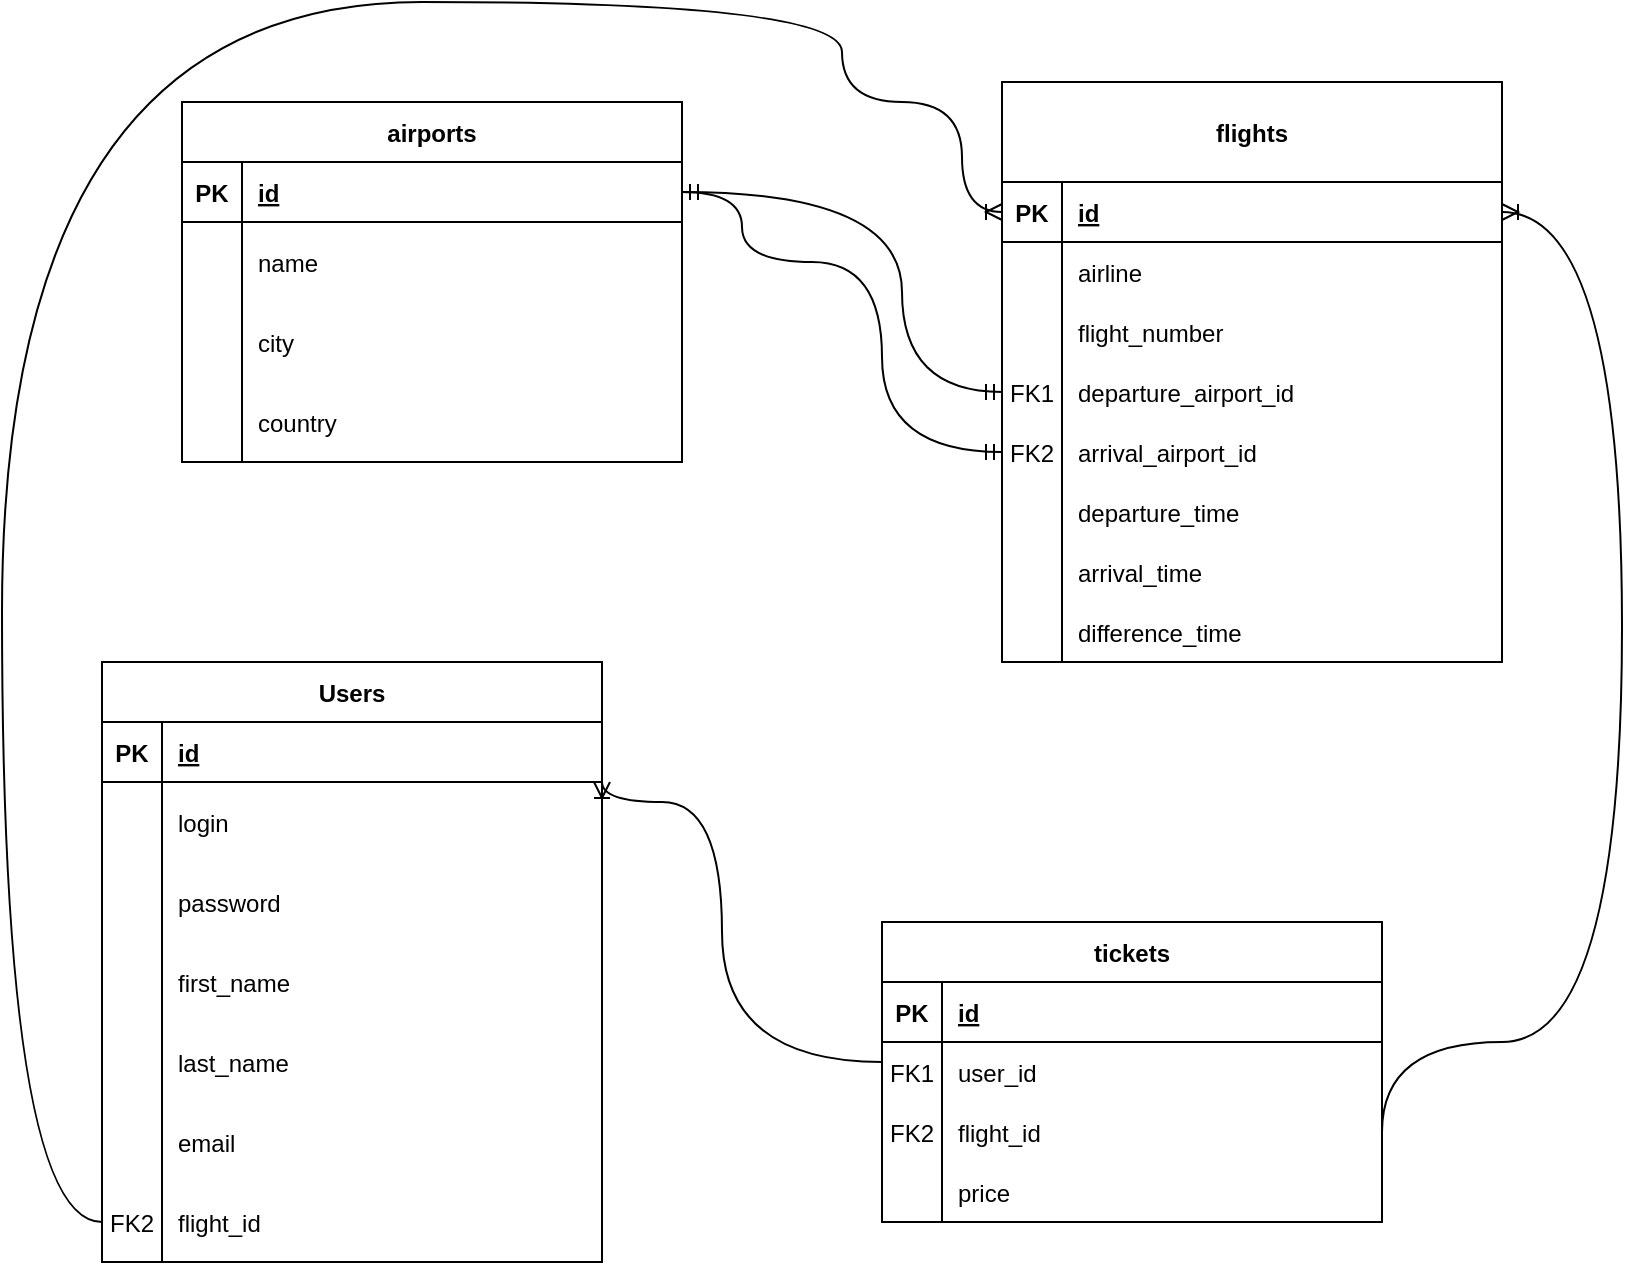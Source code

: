<mxfile version="21.0.2" type="device"><diagram id="R2lEEEUBdFMjLlhIrx00" name="Page-1"><mxGraphModel dx="1434" dy="801" grid="1" gridSize="10" guides="1" tooltips="1" connect="1" arrows="1" fold="1" page="1" pageScale="1" pageWidth="850" pageHeight="1100" math="0" shadow="0" extFonts="Permanent Marker^https://fonts.googleapis.com/css?family=Permanent+Marker"><root><mxCell id="0"/><mxCell id="1" parent="0"/><mxCell id="C-vyLk0tnHw3VtMMgP7b-2" value="flights" style="shape=table;startSize=50;container=1;collapsible=1;childLayout=tableLayout;fixedRows=1;rowLines=0;fontStyle=1;align=center;resizeLast=1;" parent="1" vertex="1"><mxGeometry x="520" y="50" width="250" height="290" as="geometry"><mxRectangle x="480" y="60" width="80" height="50" as="alternateBounds"/></mxGeometry></mxCell><mxCell id="C-vyLk0tnHw3VtMMgP7b-3" value="" style="shape=partialRectangle;collapsible=0;dropTarget=0;pointerEvents=0;fillColor=none;points=[[0,0.5],[1,0.5]];portConstraint=eastwest;top=0;left=0;right=0;bottom=1;" parent="C-vyLk0tnHw3VtMMgP7b-2" vertex="1"><mxGeometry y="50" width="250" height="30" as="geometry"/></mxCell><mxCell id="C-vyLk0tnHw3VtMMgP7b-4" value="PK" style="shape=partialRectangle;overflow=hidden;connectable=0;fillColor=none;top=0;left=0;bottom=0;right=0;fontStyle=1;" parent="C-vyLk0tnHw3VtMMgP7b-3" vertex="1"><mxGeometry width="30" height="30" as="geometry"><mxRectangle width="30" height="30" as="alternateBounds"/></mxGeometry></mxCell><mxCell id="C-vyLk0tnHw3VtMMgP7b-5" value="id" style="shape=partialRectangle;overflow=hidden;connectable=0;fillColor=none;top=0;left=0;bottom=0;right=0;align=left;spacingLeft=6;fontStyle=5;" parent="C-vyLk0tnHw3VtMMgP7b-3" vertex="1"><mxGeometry x="30" width="220" height="30" as="geometry"><mxRectangle width="220" height="30" as="alternateBounds"/></mxGeometry></mxCell><mxCell id="C-vyLk0tnHw3VtMMgP7b-6" value="" style="shape=partialRectangle;collapsible=0;dropTarget=0;pointerEvents=0;fillColor=none;points=[[0,0.5],[1,0.5]];portConstraint=eastwest;top=0;left=0;right=0;bottom=0;" parent="C-vyLk0tnHw3VtMMgP7b-2" vertex="1"><mxGeometry y="80" width="250" height="30" as="geometry"/></mxCell><mxCell id="C-vyLk0tnHw3VtMMgP7b-7" value="" style="shape=partialRectangle;overflow=hidden;connectable=0;fillColor=none;top=0;left=0;bottom=0;right=0;" parent="C-vyLk0tnHw3VtMMgP7b-6" vertex="1"><mxGeometry width="30" height="30" as="geometry"><mxRectangle width="30" height="30" as="alternateBounds"/></mxGeometry></mxCell><mxCell id="C-vyLk0tnHw3VtMMgP7b-8" value="airline" style="shape=partialRectangle;overflow=hidden;connectable=0;fillColor=none;top=0;left=0;bottom=0;right=0;align=left;spacingLeft=6;" parent="C-vyLk0tnHw3VtMMgP7b-6" vertex="1"><mxGeometry x="30" width="220" height="30" as="geometry"><mxRectangle width="220" height="30" as="alternateBounds"/></mxGeometry></mxCell><mxCell id="C-vyLk0tnHw3VtMMgP7b-9" value="" style="shape=partialRectangle;collapsible=0;dropTarget=0;pointerEvents=0;fillColor=none;points=[[0,0.5],[1,0.5]];portConstraint=eastwest;top=0;left=0;right=0;bottom=0;" parent="C-vyLk0tnHw3VtMMgP7b-2" vertex="1"><mxGeometry y="110" width="250" height="30" as="geometry"/></mxCell><mxCell id="C-vyLk0tnHw3VtMMgP7b-10" value="" style="shape=partialRectangle;overflow=hidden;connectable=0;fillColor=none;top=0;left=0;bottom=0;right=0;" parent="C-vyLk0tnHw3VtMMgP7b-9" vertex="1"><mxGeometry width="30" height="30" as="geometry"><mxRectangle width="30" height="30" as="alternateBounds"/></mxGeometry></mxCell><mxCell id="C-vyLk0tnHw3VtMMgP7b-11" value="flight_number" style="shape=partialRectangle;overflow=hidden;connectable=0;fillColor=none;top=0;left=0;bottom=0;right=0;align=left;spacingLeft=6;" parent="C-vyLk0tnHw3VtMMgP7b-9" vertex="1"><mxGeometry x="30" width="220" height="30" as="geometry"><mxRectangle width="220" height="30" as="alternateBounds"/></mxGeometry></mxCell><mxCell id="Pvsi8UqRbeDtRE3w_zkS-21" value="" style="shape=partialRectangle;collapsible=0;dropTarget=0;pointerEvents=0;fillColor=none;points=[[0,0.5],[1,0.5]];portConstraint=eastwest;top=0;left=0;right=0;bottom=0;" parent="C-vyLk0tnHw3VtMMgP7b-2" vertex="1"><mxGeometry y="140" width="250" height="30" as="geometry"/></mxCell><mxCell id="Pvsi8UqRbeDtRE3w_zkS-22" value="" style="shape=partialRectangle;overflow=hidden;connectable=0;fillColor=none;top=0;left=0;bottom=0;right=0;" parent="Pvsi8UqRbeDtRE3w_zkS-21" vertex="1"><mxGeometry width="30" height="30" as="geometry"><mxRectangle width="30" height="30" as="alternateBounds"/></mxGeometry></mxCell><mxCell id="Pvsi8UqRbeDtRE3w_zkS-23" value="departure_airport_id" style="shape=partialRectangle;overflow=hidden;connectable=0;fillColor=none;top=0;left=0;bottom=0;right=0;align=left;spacingLeft=6;" parent="Pvsi8UqRbeDtRE3w_zkS-21" vertex="1"><mxGeometry x="30" width="220" height="30" as="geometry"><mxRectangle width="220" height="30" as="alternateBounds"/></mxGeometry></mxCell><mxCell id="Pvsi8UqRbeDtRE3w_zkS-24" value="" style="shape=partialRectangle;collapsible=0;dropTarget=0;pointerEvents=0;fillColor=none;points=[[0,0.5],[1,0.5]];portConstraint=eastwest;top=0;left=0;right=0;bottom=0;" parent="C-vyLk0tnHw3VtMMgP7b-2" vertex="1"><mxGeometry y="170" width="250" height="30" as="geometry"/></mxCell><mxCell id="Pvsi8UqRbeDtRE3w_zkS-25" value="FK2" style="shape=partialRectangle;overflow=hidden;connectable=0;fillColor=none;top=0;left=0;bottom=0;right=0;" parent="Pvsi8UqRbeDtRE3w_zkS-24" vertex="1"><mxGeometry width="30" height="30" as="geometry"><mxRectangle width="30" height="30" as="alternateBounds"/></mxGeometry></mxCell><mxCell id="Pvsi8UqRbeDtRE3w_zkS-26" value="arrival_airport_id" style="shape=partialRectangle;overflow=hidden;connectable=0;fillColor=none;top=0;left=0;bottom=0;right=0;align=left;spacingLeft=6;" parent="Pvsi8UqRbeDtRE3w_zkS-24" vertex="1"><mxGeometry x="30" width="220" height="30" as="geometry"><mxRectangle width="220" height="30" as="alternateBounds"/></mxGeometry></mxCell><mxCell id="Pvsi8UqRbeDtRE3w_zkS-27" value="" style="shape=partialRectangle;collapsible=0;dropTarget=0;pointerEvents=0;fillColor=none;points=[[0,0.5],[1,0.5]];portConstraint=eastwest;top=0;left=0;right=0;bottom=0;" parent="C-vyLk0tnHw3VtMMgP7b-2" vertex="1"><mxGeometry y="200" width="250" height="30" as="geometry"/></mxCell><mxCell id="Pvsi8UqRbeDtRE3w_zkS-28" value="" style="shape=partialRectangle;overflow=hidden;connectable=0;fillColor=none;top=0;left=0;bottom=0;right=0;" parent="Pvsi8UqRbeDtRE3w_zkS-27" vertex="1"><mxGeometry width="30" height="30" as="geometry"><mxRectangle width="30" height="30" as="alternateBounds"/></mxGeometry></mxCell><mxCell id="Pvsi8UqRbeDtRE3w_zkS-29" value="departure_time" style="shape=partialRectangle;overflow=hidden;connectable=0;fillColor=none;top=0;left=0;bottom=0;right=0;align=left;spacingLeft=6;" parent="Pvsi8UqRbeDtRE3w_zkS-27" vertex="1"><mxGeometry x="30" width="220" height="30" as="geometry"><mxRectangle width="220" height="30" as="alternateBounds"/></mxGeometry></mxCell><mxCell id="Pvsi8UqRbeDtRE3w_zkS-30" value="" style="shape=partialRectangle;collapsible=0;dropTarget=0;pointerEvents=0;fillColor=none;points=[[0,0.5],[1,0.5]];portConstraint=eastwest;top=0;left=0;right=0;bottom=0;" parent="C-vyLk0tnHw3VtMMgP7b-2" vertex="1"><mxGeometry y="230" width="250" height="30" as="geometry"/></mxCell><mxCell id="Pvsi8UqRbeDtRE3w_zkS-31" value="" style="shape=partialRectangle;overflow=hidden;connectable=0;fillColor=none;top=0;left=0;bottom=0;right=0;" parent="Pvsi8UqRbeDtRE3w_zkS-30" vertex="1"><mxGeometry width="30" height="30" as="geometry"><mxRectangle width="30" height="30" as="alternateBounds"/></mxGeometry></mxCell><mxCell id="Pvsi8UqRbeDtRE3w_zkS-32" value="arrival_time" style="shape=partialRectangle;overflow=hidden;connectable=0;fillColor=none;top=0;left=0;bottom=0;right=0;align=left;spacingLeft=6;" parent="Pvsi8UqRbeDtRE3w_zkS-30" vertex="1"><mxGeometry x="30" width="220" height="30" as="geometry"><mxRectangle width="220" height="30" as="alternateBounds"/></mxGeometry></mxCell><mxCell id="xRj4biYGGi2WRJEpQtEO-2" value="" style="shape=partialRectangle;collapsible=0;dropTarget=0;pointerEvents=0;fillColor=none;points=[[0,0.5],[1,0.5]];portConstraint=eastwest;top=0;left=0;right=0;bottom=0;" vertex="1" parent="C-vyLk0tnHw3VtMMgP7b-2"><mxGeometry y="260" width="250" height="30" as="geometry"/></mxCell><mxCell id="xRj4biYGGi2WRJEpQtEO-3" value="" style="shape=partialRectangle;overflow=hidden;connectable=0;fillColor=none;top=0;left=0;bottom=0;right=0;" vertex="1" parent="xRj4biYGGi2WRJEpQtEO-2"><mxGeometry width="30" height="30" as="geometry"><mxRectangle width="30" height="30" as="alternateBounds"/></mxGeometry></mxCell><mxCell id="xRj4biYGGi2WRJEpQtEO-4" value="difference_time" style="shape=partialRectangle;overflow=hidden;connectable=0;fillColor=none;top=0;left=0;bottom=0;right=0;align=left;spacingLeft=6;" vertex="1" parent="xRj4biYGGi2WRJEpQtEO-2"><mxGeometry x="30" width="220" height="30" as="geometry"><mxRectangle width="220" height="30" as="alternateBounds"/></mxGeometry></mxCell><mxCell id="C-vyLk0tnHw3VtMMgP7b-23" value="airports" style="shape=table;startSize=30;container=1;collapsible=1;childLayout=tableLayout;fixedRows=1;rowLines=0;fontStyle=1;align=center;resizeLast=1;" parent="1" vertex="1"><mxGeometry x="110" y="60" width="250" height="180" as="geometry"/></mxCell><mxCell id="C-vyLk0tnHw3VtMMgP7b-24" value="" style="shape=partialRectangle;collapsible=0;dropTarget=0;pointerEvents=0;fillColor=none;points=[[0,0.5],[1,0.5]];portConstraint=eastwest;top=0;left=0;right=0;bottom=1;" parent="C-vyLk0tnHw3VtMMgP7b-23" vertex="1"><mxGeometry y="30" width="250" height="30" as="geometry"/></mxCell><mxCell id="C-vyLk0tnHw3VtMMgP7b-25" value="PK" style="shape=partialRectangle;overflow=hidden;connectable=0;fillColor=none;top=0;left=0;bottom=0;right=0;fontStyle=1;" parent="C-vyLk0tnHw3VtMMgP7b-24" vertex="1"><mxGeometry width="30" height="30" as="geometry"><mxRectangle width="30" height="30" as="alternateBounds"/></mxGeometry></mxCell><mxCell id="C-vyLk0tnHw3VtMMgP7b-26" value="id" style="shape=partialRectangle;overflow=hidden;connectable=0;fillColor=none;top=0;left=0;bottom=0;right=0;align=left;spacingLeft=6;fontStyle=5;" parent="C-vyLk0tnHw3VtMMgP7b-24" vertex="1"><mxGeometry x="30" width="220" height="30" as="geometry"><mxRectangle width="220" height="30" as="alternateBounds"/></mxGeometry></mxCell><mxCell id="C-vyLk0tnHw3VtMMgP7b-27" value="" style="shape=partialRectangle;collapsible=0;dropTarget=0;pointerEvents=0;fillColor=none;points=[[0,0.5],[1,0.5]];portConstraint=eastwest;top=0;left=0;right=0;bottom=0;" parent="C-vyLk0tnHw3VtMMgP7b-23" vertex="1"><mxGeometry y="60" width="250" height="40" as="geometry"/></mxCell><mxCell id="C-vyLk0tnHw3VtMMgP7b-28" value="" style="shape=partialRectangle;overflow=hidden;connectable=0;fillColor=none;top=0;left=0;bottom=0;right=0;" parent="C-vyLk0tnHw3VtMMgP7b-27" vertex="1"><mxGeometry width="30" height="40" as="geometry"><mxRectangle width="30" height="40" as="alternateBounds"/></mxGeometry></mxCell><mxCell id="C-vyLk0tnHw3VtMMgP7b-29" value="name" style="shape=partialRectangle;overflow=hidden;connectable=0;fillColor=none;top=0;left=0;bottom=0;right=0;align=left;spacingLeft=6;" parent="C-vyLk0tnHw3VtMMgP7b-27" vertex="1"><mxGeometry x="30" width="220" height="40" as="geometry"><mxRectangle width="220" height="40" as="alternateBounds"/></mxGeometry></mxCell><mxCell id="Pvsi8UqRbeDtRE3w_zkS-2" value="" style="shape=partialRectangle;collapsible=0;dropTarget=0;pointerEvents=0;fillColor=none;points=[[0,0.5],[1,0.5]];portConstraint=eastwest;top=0;left=0;right=0;bottom=0;" parent="C-vyLk0tnHw3VtMMgP7b-23" vertex="1"><mxGeometry y="100" width="250" height="40" as="geometry"/></mxCell><mxCell id="Pvsi8UqRbeDtRE3w_zkS-3" value="" style="shape=partialRectangle;overflow=hidden;connectable=0;fillColor=none;top=0;left=0;bottom=0;right=0;" parent="Pvsi8UqRbeDtRE3w_zkS-2" vertex="1"><mxGeometry width="30" height="40" as="geometry"><mxRectangle width="30" height="40" as="alternateBounds"/></mxGeometry></mxCell><mxCell id="Pvsi8UqRbeDtRE3w_zkS-4" value="city" style="shape=partialRectangle;overflow=hidden;connectable=0;fillColor=none;top=0;left=0;bottom=0;right=0;align=left;spacingLeft=6;" parent="Pvsi8UqRbeDtRE3w_zkS-2" vertex="1"><mxGeometry x="30" width="220" height="40" as="geometry"><mxRectangle width="220" height="40" as="alternateBounds"/></mxGeometry></mxCell><mxCell id="Pvsi8UqRbeDtRE3w_zkS-5" value="" style="shape=partialRectangle;collapsible=0;dropTarget=0;pointerEvents=0;fillColor=none;points=[[0,0.5],[1,0.5]];portConstraint=eastwest;top=0;left=0;right=0;bottom=0;" parent="C-vyLk0tnHw3VtMMgP7b-23" vertex="1"><mxGeometry y="140" width="250" height="40" as="geometry"/></mxCell><mxCell id="Pvsi8UqRbeDtRE3w_zkS-6" value="" style="shape=partialRectangle;overflow=hidden;connectable=0;fillColor=none;top=0;left=0;bottom=0;right=0;" parent="Pvsi8UqRbeDtRE3w_zkS-5" vertex="1"><mxGeometry width="30" height="40" as="geometry"><mxRectangle width="30" height="40" as="alternateBounds"/></mxGeometry></mxCell><mxCell id="Pvsi8UqRbeDtRE3w_zkS-7" value="country" style="shape=partialRectangle;overflow=hidden;connectable=0;fillColor=none;top=0;left=0;bottom=0;right=0;align=left;spacingLeft=6;" parent="Pvsi8UqRbeDtRE3w_zkS-5" vertex="1"><mxGeometry x="30" width="220" height="40" as="geometry"><mxRectangle width="220" height="40" as="alternateBounds"/></mxGeometry></mxCell><mxCell id="Pvsi8UqRbeDtRE3w_zkS-36" value="FK1" style="shape=partialRectangle;overflow=hidden;connectable=0;fillColor=none;top=0;left=0;bottom=0;right=0;" parent="1" vertex="1"><mxGeometry x="520" y="190" width="30" height="30" as="geometry"><mxRectangle width="30" height="30" as="alternateBounds"/></mxGeometry></mxCell><mxCell id="Pvsi8UqRbeDtRE3w_zkS-66" value="tickets" style="shape=table;startSize=30;container=1;collapsible=1;childLayout=tableLayout;fixedRows=1;rowLines=0;fontStyle=1;align=center;resizeLast=1;" parent="1" vertex="1"><mxGeometry x="460" y="470" width="250" height="150" as="geometry"/></mxCell><mxCell id="Pvsi8UqRbeDtRE3w_zkS-67" value="" style="shape=partialRectangle;collapsible=0;dropTarget=0;pointerEvents=0;fillColor=none;points=[[0,0.5],[1,0.5]];portConstraint=eastwest;top=0;left=0;right=0;bottom=1;" parent="Pvsi8UqRbeDtRE3w_zkS-66" vertex="1"><mxGeometry y="30" width="250" height="30" as="geometry"/></mxCell><mxCell id="Pvsi8UqRbeDtRE3w_zkS-68" value="PK" style="shape=partialRectangle;overflow=hidden;connectable=0;fillColor=none;top=0;left=0;bottom=0;right=0;fontStyle=1;" parent="Pvsi8UqRbeDtRE3w_zkS-67" vertex="1"><mxGeometry width="30" height="30" as="geometry"><mxRectangle width="30" height="30" as="alternateBounds"/></mxGeometry></mxCell><mxCell id="Pvsi8UqRbeDtRE3w_zkS-69" value="id" style="shape=partialRectangle;overflow=hidden;connectable=0;fillColor=none;top=0;left=0;bottom=0;right=0;align=left;spacingLeft=6;fontStyle=5;" parent="Pvsi8UqRbeDtRE3w_zkS-67" vertex="1"><mxGeometry x="30" width="220" height="30" as="geometry"><mxRectangle width="220" height="30" as="alternateBounds"/></mxGeometry></mxCell><mxCell id="Pvsi8UqRbeDtRE3w_zkS-70" value="" style="shape=partialRectangle;collapsible=0;dropTarget=0;pointerEvents=0;fillColor=none;points=[[0,0.5],[1,0.5]];portConstraint=eastwest;top=0;left=0;right=0;bottom=0;" parent="Pvsi8UqRbeDtRE3w_zkS-66" vertex="1"><mxGeometry y="60" width="250" height="30" as="geometry"/></mxCell><mxCell id="Pvsi8UqRbeDtRE3w_zkS-71" value="" style="shape=partialRectangle;overflow=hidden;connectable=0;fillColor=none;top=0;left=0;bottom=0;right=0;" parent="Pvsi8UqRbeDtRE3w_zkS-70" vertex="1"><mxGeometry width="30" height="30" as="geometry"><mxRectangle width="30" height="30" as="alternateBounds"/></mxGeometry></mxCell><mxCell id="Pvsi8UqRbeDtRE3w_zkS-72" value="user_id" style="shape=partialRectangle;overflow=hidden;connectable=0;fillColor=none;top=0;left=0;bottom=0;right=0;align=left;spacingLeft=6;" parent="Pvsi8UqRbeDtRE3w_zkS-70" vertex="1"><mxGeometry x="30" width="220" height="30" as="geometry"><mxRectangle width="220" height="30" as="alternateBounds"/></mxGeometry></mxCell><mxCell id="Pvsi8UqRbeDtRE3w_zkS-73" value="" style="shape=partialRectangle;collapsible=0;dropTarget=0;pointerEvents=0;fillColor=none;points=[[0,0.5],[1,0.5]];portConstraint=eastwest;top=0;left=0;right=0;bottom=0;" parent="Pvsi8UqRbeDtRE3w_zkS-66" vertex="1"><mxGeometry y="90" width="250" height="30" as="geometry"/></mxCell><mxCell id="Pvsi8UqRbeDtRE3w_zkS-74" value="FK2" style="shape=partialRectangle;overflow=hidden;connectable=0;fillColor=none;top=0;left=0;bottom=0;right=0;" parent="Pvsi8UqRbeDtRE3w_zkS-73" vertex="1"><mxGeometry width="30" height="30" as="geometry"><mxRectangle width="30" height="30" as="alternateBounds"/></mxGeometry></mxCell><mxCell id="Pvsi8UqRbeDtRE3w_zkS-75" value="flight_id" style="shape=partialRectangle;overflow=hidden;connectable=0;fillColor=none;top=0;left=0;bottom=0;right=0;align=left;spacingLeft=6;" parent="Pvsi8UqRbeDtRE3w_zkS-73" vertex="1"><mxGeometry x="30" width="220" height="30" as="geometry"><mxRectangle width="220" height="30" as="alternateBounds"/></mxGeometry></mxCell><mxCell id="Pvsi8UqRbeDtRE3w_zkS-76" value="" style="shape=partialRectangle;collapsible=0;dropTarget=0;pointerEvents=0;fillColor=none;points=[[0,0.5],[1,0.5]];portConstraint=eastwest;top=0;left=0;right=0;bottom=0;" parent="Pvsi8UqRbeDtRE3w_zkS-66" vertex="1"><mxGeometry y="120" width="250" height="30" as="geometry"/></mxCell><mxCell id="Pvsi8UqRbeDtRE3w_zkS-77" value="" style="shape=partialRectangle;overflow=hidden;connectable=0;fillColor=none;top=0;left=0;bottom=0;right=0;" parent="Pvsi8UqRbeDtRE3w_zkS-76" vertex="1"><mxGeometry width="30" height="30" as="geometry"><mxRectangle width="30" height="30" as="alternateBounds"/></mxGeometry></mxCell><mxCell id="Pvsi8UqRbeDtRE3w_zkS-78" value="price" style="shape=partialRectangle;overflow=hidden;connectable=0;fillColor=none;top=0;left=0;bottom=0;right=0;align=left;spacingLeft=6;" parent="Pvsi8UqRbeDtRE3w_zkS-76" vertex="1"><mxGeometry x="30" width="220" height="30" as="geometry"><mxRectangle width="220" height="30" as="alternateBounds"/></mxGeometry></mxCell><mxCell id="Pvsi8UqRbeDtRE3w_zkS-82" value="" style="edgeStyle=orthogonalEdgeStyle;fontSize=12;html=1;endArrow=ERmandOne;startArrow=ERmandOne;rounded=0;exitX=1;exitY=0.5;exitDx=0;exitDy=0;entryX=0;entryY=0.5;entryDx=0;entryDy=0;curved=1;" parent="1" source="C-vyLk0tnHw3VtMMgP7b-24" target="Pvsi8UqRbeDtRE3w_zkS-21" edge="1"><mxGeometry width="100" height="100" relative="1" as="geometry"><mxPoint x="400" y="220" as="sourcePoint"/><mxPoint x="430" y="210" as="targetPoint"/><Array as="points"><mxPoint x="470" y="105"/><mxPoint x="470" y="205"/></Array></mxGeometry></mxCell><mxCell id="Pvsi8UqRbeDtRE3w_zkS-83" value="" style="edgeStyle=orthogonalEdgeStyle;fontSize=12;html=1;endArrow=ERmandOne;startArrow=ERmandOne;rounded=0;exitX=1;exitY=0.5;exitDx=0;exitDy=0;entryX=0;entryY=0.5;entryDx=0;entryDy=0;curved=1;" parent="1" source="C-vyLk0tnHw3VtMMgP7b-24" target="Pvsi8UqRbeDtRE3w_zkS-24" edge="1"><mxGeometry width="100" height="100" relative="1" as="geometry"><mxPoint x="380" y="410" as="sourcePoint"/><mxPoint x="430" y="230" as="targetPoint"/><Array as="points"><mxPoint x="390" y="140"/><mxPoint x="460" y="140"/><mxPoint x="460" y="235"/></Array></mxGeometry></mxCell><mxCell id="Pvsi8UqRbeDtRE3w_zkS-87" value="FK1" style="shape=partialRectangle;overflow=hidden;connectable=0;fillColor=none;top=0;left=0;bottom=0;right=0;" parent="1" vertex="1"><mxGeometry x="460" y="530" width="30" height="30" as="geometry"><mxRectangle width="30" height="30" as="alternateBounds"/></mxGeometry></mxCell><mxCell id="4Wp_OF_3X6bHRfFz8fSc-7" value="Users" style="shape=table;startSize=30;container=1;collapsible=1;childLayout=tableLayout;fixedRows=1;rowLines=0;fontStyle=1;align=center;resizeLast=1;" parent="1" vertex="1"><mxGeometry x="70" y="340" width="250" height="300" as="geometry"/></mxCell><mxCell id="4Wp_OF_3X6bHRfFz8fSc-8" value="" style="shape=partialRectangle;collapsible=0;dropTarget=0;pointerEvents=0;fillColor=none;points=[[0,0.5],[1,0.5]];portConstraint=eastwest;top=0;left=0;right=0;bottom=1;" parent="4Wp_OF_3X6bHRfFz8fSc-7" vertex="1"><mxGeometry y="30" width="250" height="30" as="geometry"/></mxCell><mxCell id="4Wp_OF_3X6bHRfFz8fSc-9" value="PK" style="shape=partialRectangle;overflow=hidden;connectable=0;fillColor=none;top=0;left=0;bottom=0;right=0;fontStyle=1;" parent="4Wp_OF_3X6bHRfFz8fSc-8" vertex="1"><mxGeometry width="30" height="30" as="geometry"><mxRectangle width="30" height="30" as="alternateBounds"/></mxGeometry></mxCell><mxCell id="4Wp_OF_3X6bHRfFz8fSc-10" value="id" style="shape=partialRectangle;overflow=hidden;connectable=0;fillColor=none;top=0;left=0;bottom=0;right=0;align=left;spacingLeft=6;fontStyle=5;" parent="4Wp_OF_3X6bHRfFz8fSc-8" vertex="1"><mxGeometry x="30" width="220" height="30" as="geometry"><mxRectangle width="220" height="30" as="alternateBounds"/></mxGeometry></mxCell><mxCell id="4Wp_OF_3X6bHRfFz8fSc-11" value="" style="shape=partialRectangle;collapsible=0;dropTarget=0;pointerEvents=0;fillColor=none;points=[[0,0.5],[1,0.5]];portConstraint=eastwest;top=0;left=0;right=0;bottom=0;" parent="4Wp_OF_3X6bHRfFz8fSc-7" vertex="1"><mxGeometry y="60" width="250" height="40" as="geometry"/></mxCell><mxCell id="4Wp_OF_3X6bHRfFz8fSc-12" value="" style="shape=partialRectangle;overflow=hidden;connectable=0;fillColor=none;top=0;left=0;bottom=0;right=0;" parent="4Wp_OF_3X6bHRfFz8fSc-11" vertex="1"><mxGeometry width="30" height="40" as="geometry"><mxRectangle width="30" height="40" as="alternateBounds"/></mxGeometry></mxCell><mxCell id="4Wp_OF_3X6bHRfFz8fSc-13" value="login" style="shape=partialRectangle;overflow=hidden;connectable=0;fillColor=none;top=0;left=0;bottom=0;right=0;align=left;spacingLeft=6;" parent="4Wp_OF_3X6bHRfFz8fSc-11" vertex="1"><mxGeometry x="30" width="220" height="40" as="geometry"><mxRectangle width="220" height="40" as="alternateBounds"/></mxGeometry></mxCell><mxCell id="4Wp_OF_3X6bHRfFz8fSc-14" value="" style="shape=partialRectangle;collapsible=0;dropTarget=0;pointerEvents=0;fillColor=none;points=[[0,0.5],[1,0.5]];portConstraint=eastwest;top=0;left=0;right=0;bottom=0;" parent="4Wp_OF_3X6bHRfFz8fSc-7" vertex="1"><mxGeometry y="100" width="250" height="40" as="geometry"/></mxCell><mxCell id="4Wp_OF_3X6bHRfFz8fSc-15" value="" style="shape=partialRectangle;overflow=hidden;connectable=0;fillColor=none;top=0;left=0;bottom=0;right=0;" parent="4Wp_OF_3X6bHRfFz8fSc-14" vertex="1"><mxGeometry width="30" height="40" as="geometry"><mxRectangle width="30" height="40" as="alternateBounds"/></mxGeometry></mxCell><mxCell id="4Wp_OF_3X6bHRfFz8fSc-16" value="password" style="shape=partialRectangle;overflow=hidden;connectable=0;fillColor=none;top=0;left=0;bottom=0;right=0;align=left;spacingLeft=6;" parent="4Wp_OF_3X6bHRfFz8fSc-14" vertex="1"><mxGeometry x="30" width="220" height="40" as="geometry"><mxRectangle width="220" height="40" as="alternateBounds"/></mxGeometry></mxCell><mxCell id="4Wp_OF_3X6bHRfFz8fSc-17" value="" style="shape=partialRectangle;collapsible=0;dropTarget=0;pointerEvents=0;fillColor=none;points=[[0,0.5],[1,0.5]];portConstraint=eastwest;top=0;left=0;right=0;bottom=0;" parent="4Wp_OF_3X6bHRfFz8fSc-7" vertex="1"><mxGeometry y="140" width="250" height="40" as="geometry"/></mxCell><mxCell id="4Wp_OF_3X6bHRfFz8fSc-18" value="" style="shape=partialRectangle;overflow=hidden;connectable=0;fillColor=none;top=0;left=0;bottom=0;right=0;" parent="4Wp_OF_3X6bHRfFz8fSc-17" vertex="1"><mxGeometry width="30" height="40" as="geometry"><mxRectangle width="30" height="40" as="alternateBounds"/></mxGeometry></mxCell><mxCell id="4Wp_OF_3X6bHRfFz8fSc-19" value="first_name" style="shape=partialRectangle;overflow=hidden;connectable=0;fillColor=none;top=0;left=0;bottom=0;right=0;align=left;spacingLeft=6;" parent="4Wp_OF_3X6bHRfFz8fSc-17" vertex="1"><mxGeometry x="30" width="220" height="40" as="geometry"><mxRectangle width="220" height="40" as="alternateBounds"/></mxGeometry></mxCell><mxCell id="4Wp_OF_3X6bHRfFz8fSc-20" value="" style="shape=partialRectangle;collapsible=0;dropTarget=0;pointerEvents=0;fillColor=none;points=[[0,0.5],[1,0.5]];portConstraint=eastwest;top=0;left=0;right=0;bottom=0;" parent="4Wp_OF_3X6bHRfFz8fSc-7" vertex="1"><mxGeometry y="180" width="250" height="40" as="geometry"/></mxCell><mxCell id="4Wp_OF_3X6bHRfFz8fSc-21" value="" style="shape=partialRectangle;overflow=hidden;connectable=0;fillColor=none;top=0;left=0;bottom=0;right=0;" parent="4Wp_OF_3X6bHRfFz8fSc-20" vertex="1"><mxGeometry width="30" height="40" as="geometry"><mxRectangle width="30" height="40" as="alternateBounds"/></mxGeometry></mxCell><mxCell id="4Wp_OF_3X6bHRfFz8fSc-22" value="last_name" style="shape=partialRectangle;overflow=hidden;connectable=0;fillColor=none;top=0;left=0;bottom=0;right=0;align=left;spacingLeft=6;" parent="4Wp_OF_3X6bHRfFz8fSc-20" vertex="1"><mxGeometry x="30" width="220" height="40" as="geometry"><mxRectangle width="220" height="40" as="alternateBounds"/></mxGeometry></mxCell><mxCell id="4Wp_OF_3X6bHRfFz8fSc-23" value="" style="shape=partialRectangle;collapsible=0;dropTarget=0;pointerEvents=0;fillColor=none;points=[[0,0.5],[1,0.5]];portConstraint=eastwest;top=0;left=0;right=0;bottom=0;" parent="4Wp_OF_3X6bHRfFz8fSc-7" vertex="1"><mxGeometry y="220" width="250" height="40" as="geometry"/></mxCell><mxCell id="4Wp_OF_3X6bHRfFz8fSc-24" value="" style="shape=partialRectangle;overflow=hidden;connectable=0;fillColor=none;top=0;left=0;bottom=0;right=0;" parent="4Wp_OF_3X6bHRfFz8fSc-23" vertex="1"><mxGeometry width="30" height="40" as="geometry"><mxRectangle width="30" height="40" as="alternateBounds"/></mxGeometry></mxCell><mxCell id="4Wp_OF_3X6bHRfFz8fSc-25" value="email" style="shape=partialRectangle;overflow=hidden;connectable=0;fillColor=none;top=0;left=0;bottom=0;right=0;align=left;spacingLeft=6;" parent="4Wp_OF_3X6bHRfFz8fSc-23" vertex="1"><mxGeometry x="30" width="220" height="40" as="geometry"><mxRectangle width="220" height="40" as="alternateBounds"/></mxGeometry></mxCell><mxCell id="4Wp_OF_3X6bHRfFz8fSc-26" value="" style="shape=partialRectangle;collapsible=0;dropTarget=0;pointerEvents=0;fillColor=none;points=[[0,0.5],[1,0.5]];portConstraint=eastwest;top=0;left=0;right=0;bottom=0;" parent="4Wp_OF_3X6bHRfFz8fSc-7" vertex="1"><mxGeometry y="260" width="250" height="40" as="geometry"/></mxCell><mxCell id="4Wp_OF_3X6bHRfFz8fSc-27" value="FK2" style="shape=partialRectangle;overflow=hidden;connectable=0;fillColor=none;top=0;left=0;bottom=0;right=0;" parent="4Wp_OF_3X6bHRfFz8fSc-26" vertex="1"><mxGeometry width="30" height="40" as="geometry"><mxRectangle width="30" height="40" as="alternateBounds"/></mxGeometry></mxCell><mxCell id="4Wp_OF_3X6bHRfFz8fSc-28" value="flight_id" style="shape=partialRectangle;overflow=hidden;connectable=0;fillColor=none;top=0;left=0;bottom=0;right=0;align=left;spacingLeft=6;" parent="4Wp_OF_3X6bHRfFz8fSc-26" vertex="1"><mxGeometry x="30" width="220" height="40" as="geometry"><mxRectangle width="220" height="40" as="alternateBounds"/></mxGeometry></mxCell><mxCell id="xRj4biYGGi2WRJEpQtEO-5" value="" style="edgeStyle=orthogonalEdgeStyle;fontSize=12;html=1;endArrow=ERoneToMany;rounded=0;exitX=1;exitY=0.5;exitDx=0;exitDy=0;entryX=1;entryY=0.5;entryDx=0;entryDy=0;curved=1;" edge="1" parent="1" source="Pvsi8UqRbeDtRE3w_zkS-73" target="C-vyLk0tnHw3VtMMgP7b-3"><mxGeometry width="100" height="100" relative="1" as="geometry"><mxPoint x="790" y="560" as="sourcePoint"/><mxPoint x="890" y="460" as="targetPoint"/><Array as="points"><mxPoint x="710" y="530"/><mxPoint x="830" y="530"/><mxPoint x="830" y="115"/></Array></mxGeometry></mxCell><mxCell id="xRj4biYGGi2WRJEpQtEO-6" value="" style="edgeStyle=orthogonalEdgeStyle;fontSize=12;html=1;endArrow=ERoneToMany;rounded=0;curved=1;" edge="1" parent="1" source="Pvsi8UqRbeDtRE3w_zkS-70" target="4Wp_OF_3X6bHRfFz8fSc-8"><mxGeometry width="100" height="100" relative="1" as="geometry"><mxPoint x="430" y="510" as="sourcePoint"/><mxPoint x="330" y="390" as="targetPoint"/><Array as="points"><mxPoint x="380" y="540"/><mxPoint x="380" y="410"/><mxPoint x="320" y="410"/><mxPoint x="320" y="390"/></Array></mxGeometry></mxCell><mxCell id="xRj4biYGGi2WRJEpQtEO-8" value="" style="edgeStyle=orthogonalEdgeStyle;fontSize=12;html=1;endArrow=ERoneToMany;rounded=0;curved=1;exitX=0;exitY=0.5;exitDx=0;exitDy=0;entryX=0;entryY=0.5;entryDx=0;entryDy=0;" edge="1" parent="1" source="4Wp_OF_3X6bHRfFz8fSc-26" target="C-vyLk0tnHw3VtMMgP7b-3"><mxGeometry width="100" height="100" relative="1" as="geometry"><mxPoint x="720" y="585" as="sourcePoint"/><mxPoint x="820" y="60" as="targetPoint"/><Array as="points"><mxPoint x="20" y="620"/><mxPoint x="20" y="10"/><mxPoint x="440" y="10"/><mxPoint x="440" y="60"/><mxPoint x="500" y="60"/><mxPoint x="500" y="115"/></Array></mxGeometry></mxCell></root></mxGraphModel></diagram></mxfile>